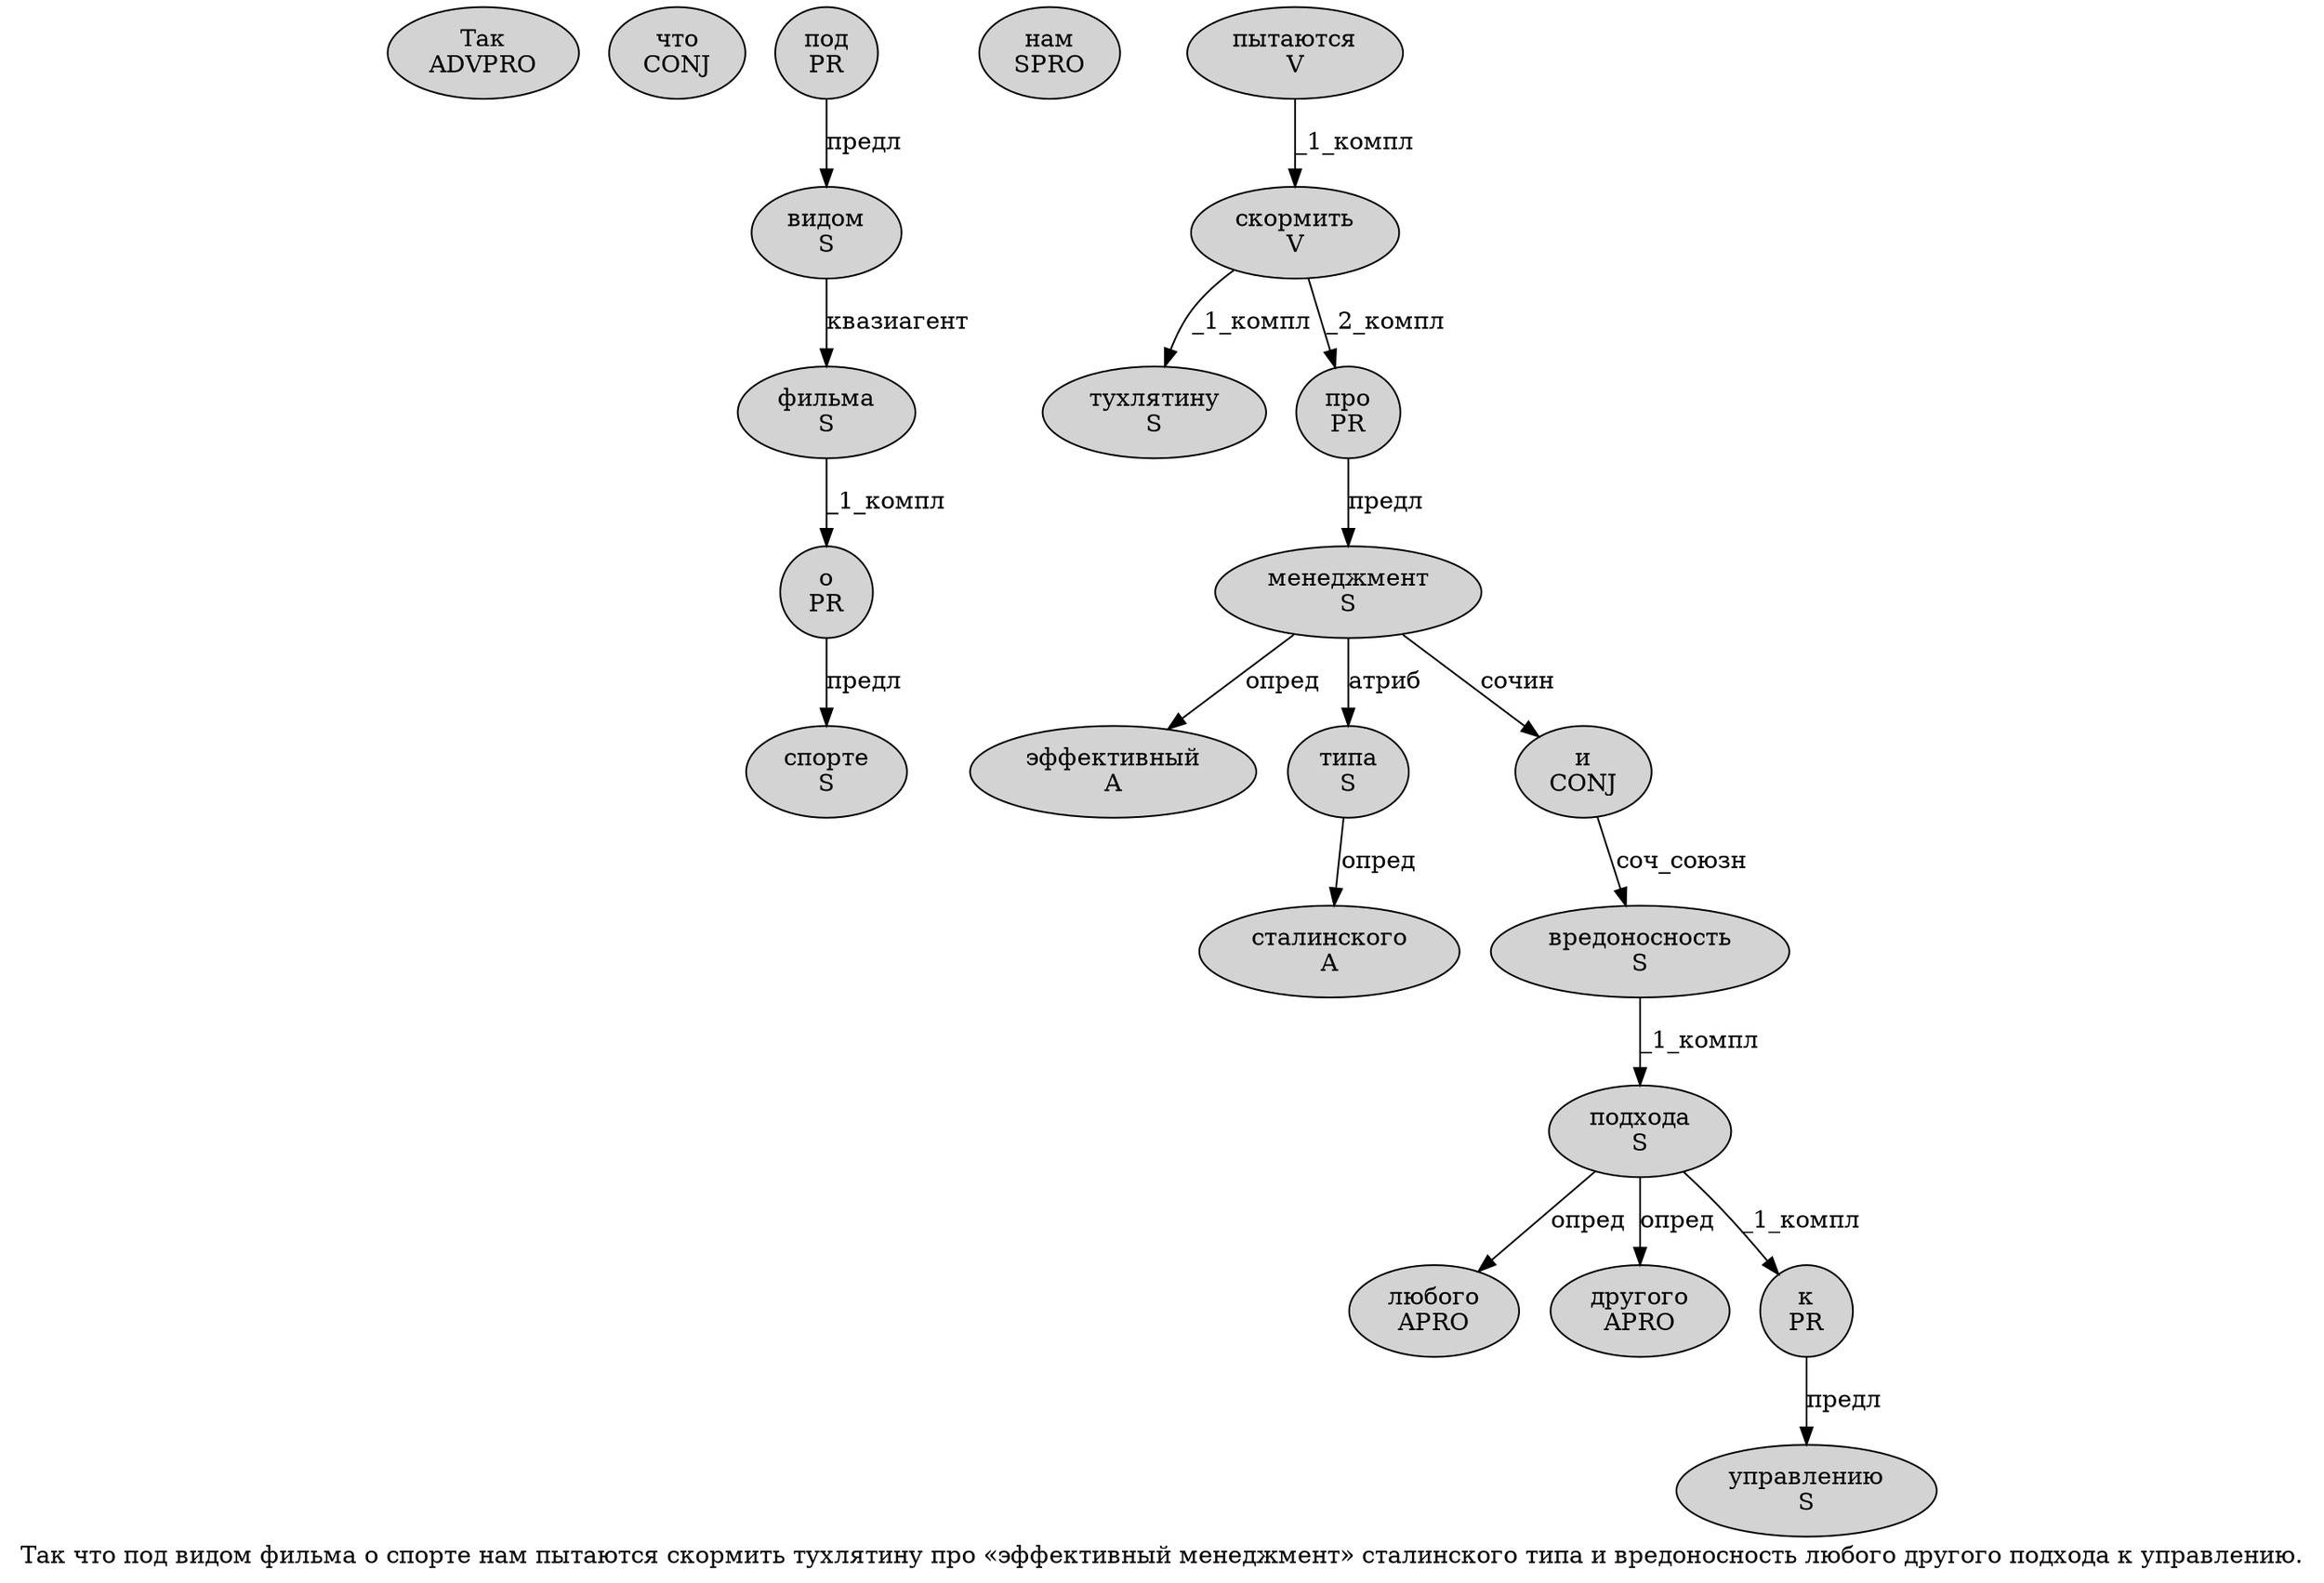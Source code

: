 digraph SENTENCE_3553 {
	graph [label="Так что под видом фильма о спорте нам пытаются скормить тухлятину про «эффективный менеджмент» сталинского типа и вредоносность любого другого подхода к управлению."]
	node [style=filled]
		0 [label="Так
ADVPRO" color="" fillcolor=lightgray penwidth=1 shape=ellipse]
		1 [label="что
CONJ" color="" fillcolor=lightgray penwidth=1 shape=ellipse]
		2 [label="под
PR" color="" fillcolor=lightgray penwidth=1 shape=ellipse]
		3 [label="видом
S" color="" fillcolor=lightgray penwidth=1 shape=ellipse]
		4 [label="фильма
S" color="" fillcolor=lightgray penwidth=1 shape=ellipse]
		5 [label="о
PR" color="" fillcolor=lightgray penwidth=1 shape=ellipse]
		6 [label="спорте
S" color="" fillcolor=lightgray penwidth=1 shape=ellipse]
		7 [label="нам
SPRO" color="" fillcolor=lightgray penwidth=1 shape=ellipse]
		8 [label="пытаются
V" color="" fillcolor=lightgray penwidth=1 shape=ellipse]
		9 [label="скормить
V" color="" fillcolor=lightgray penwidth=1 shape=ellipse]
		10 [label="тухлятину
S" color="" fillcolor=lightgray penwidth=1 shape=ellipse]
		11 [label="про
PR" color="" fillcolor=lightgray penwidth=1 shape=ellipse]
		13 [label="эффективный
A" color="" fillcolor=lightgray penwidth=1 shape=ellipse]
		14 [label="менеджмент
S" color="" fillcolor=lightgray penwidth=1 shape=ellipse]
		16 [label="сталинского
A" color="" fillcolor=lightgray penwidth=1 shape=ellipse]
		17 [label="типа
S" color="" fillcolor=lightgray penwidth=1 shape=ellipse]
		18 [label="и
CONJ" color="" fillcolor=lightgray penwidth=1 shape=ellipse]
		19 [label="вредоносность
S" color="" fillcolor=lightgray penwidth=1 shape=ellipse]
		20 [label="любого
APRO" color="" fillcolor=lightgray penwidth=1 shape=ellipse]
		21 [label="другого
APRO" color="" fillcolor=lightgray penwidth=1 shape=ellipse]
		22 [label="подхода
S" color="" fillcolor=lightgray penwidth=1 shape=ellipse]
		23 [label="к
PR" color="" fillcolor=lightgray penwidth=1 shape=ellipse]
		24 [label="управлению
S" color="" fillcolor=lightgray penwidth=1 shape=ellipse]
			3 -> 4 [label="квазиагент"]
			2 -> 3 [label="предл"]
			8 -> 9 [label="_1_компл"]
			18 -> 19 [label="соч_союзн"]
			4 -> 5 [label="_1_компл"]
			11 -> 14 [label="предл"]
			17 -> 16 [label="опред"]
			14 -> 13 [label="опред"]
			14 -> 17 [label="атриб"]
			14 -> 18 [label="сочин"]
			19 -> 22 [label="_1_компл"]
			9 -> 10 [label="_1_компл"]
			9 -> 11 [label="_2_компл"]
			23 -> 24 [label="предл"]
			22 -> 20 [label="опред"]
			22 -> 21 [label="опред"]
			22 -> 23 [label="_1_компл"]
			5 -> 6 [label="предл"]
}